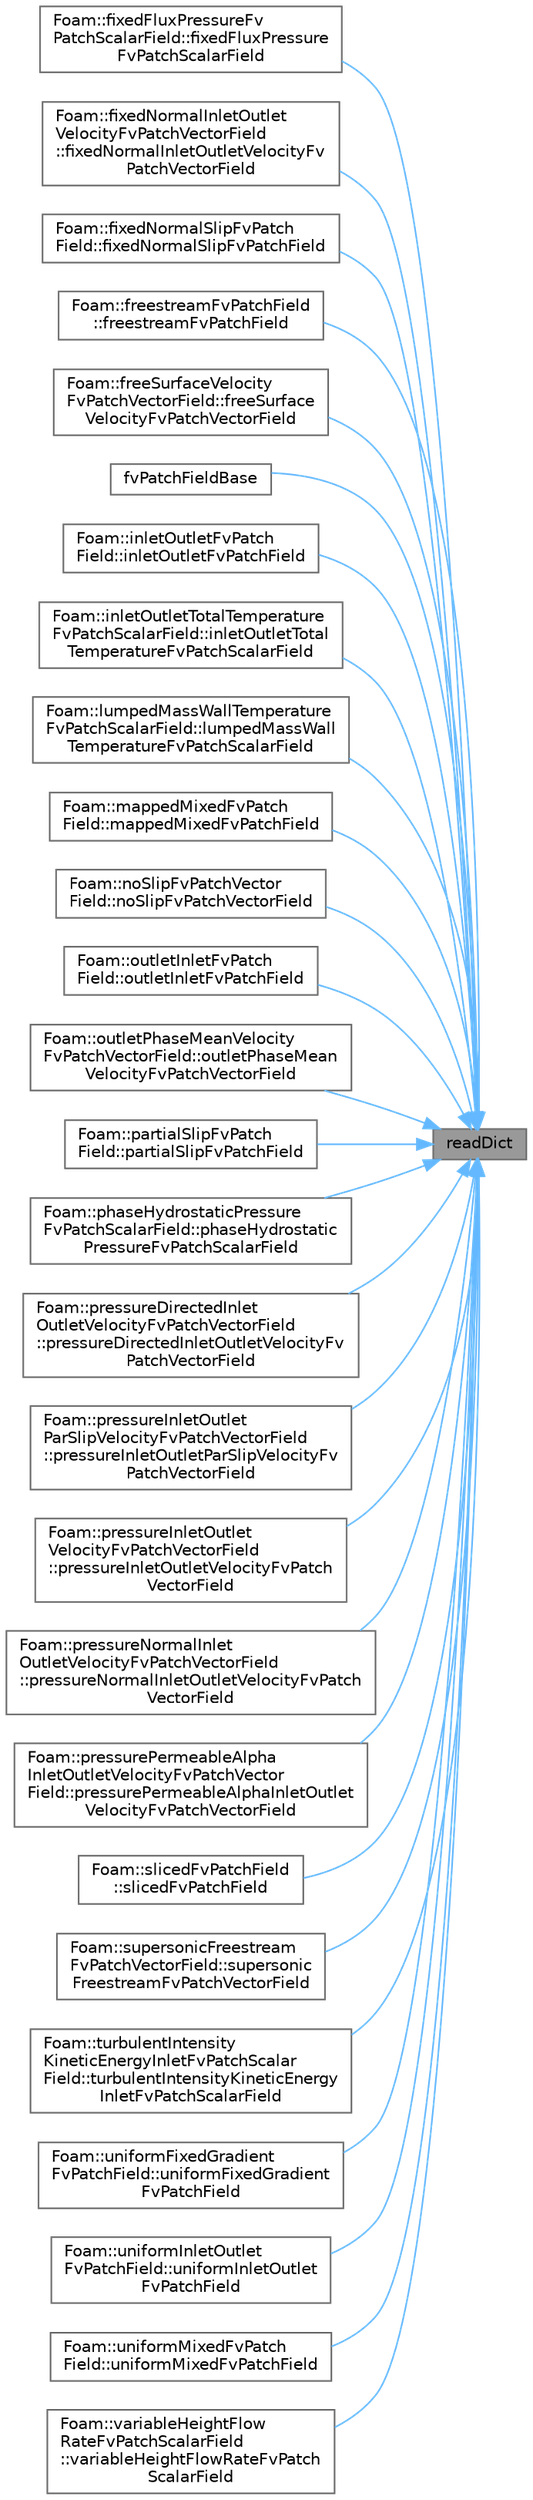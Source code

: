 digraph "readDict"
{
 // LATEX_PDF_SIZE
  bgcolor="transparent";
  edge [fontname=Helvetica,fontsize=10,labelfontname=Helvetica,labelfontsize=10];
  node [fontname=Helvetica,fontsize=10,shape=box,height=0.2,width=0.4];
  rankdir="RL";
  Node1 [id="Node000001",label="readDict",height=0.2,width=0.4,color="gray40", fillcolor="grey60", style="filled", fontcolor="black",tooltip=" "];
  Node1 -> Node2 [id="edge1_Node000001_Node000002",dir="back",color="steelblue1",style="solid",tooltip=" "];
  Node2 [id="Node000002",label="Foam::fixedFluxPressureFv\lPatchScalarField::fixedFluxPressure\lFvPatchScalarField",height=0.2,width=0.4,color="grey40", fillcolor="white", style="filled",URL="$classFoam_1_1fixedFluxPressureFvPatchScalarField.html#aac7579b03d78936546cceb4cddf8b908",tooltip=" "];
  Node1 -> Node3 [id="edge2_Node000001_Node000003",dir="back",color="steelblue1",style="solid",tooltip=" "];
  Node3 [id="Node000003",label="Foam::fixedNormalInletOutlet\lVelocityFvPatchVectorField\l::fixedNormalInletOutletVelocityFv\lPatchVectorField",height=0.2,width=0.4,color="grey40", fillcolor="white", style="filled",URL="$classFoam_1_1fixedNormalInletOutletVelocityFvPatchVectorField.html#a0499a7d6c6cb44fe621a795e54b75003",tooltip=" "];
  Node1 -> Node4 [id="edge3_Node000001_Node000004",dir="back",color="steelblue1",style="solid",tooltip=" "];
  Node4 [id="Node000004",label="Foam::fixedNormalSlipFvPatch\lField::fixedNormalSlipFvPatchField",height=0.2,width=0.4,color="grey40", fillcolor="white", style="filled",URL="$classFoam_1_1fixedNormalSlipFvPatchField.html#a977205f9bf92495aae8ed4b5a4c150d7",tooltip=" "];
  Node1 -> Node5 [id="edge4_Node000001_Node000005",dir="back",color="steelblue1",style="solid",tooltip=" "];
  Node5 [id="Node000005",label="Foam::freestreamFvPatchField\l::freestreamFvPatchField",height=0.2,width=0.4,color="grey40", fillcolor="white", style="filled",URL="$classFoam_1_1freestreamFvPatchField.html#abc0817d4627b5475deb2b39d0dbaa3ed",tooltip=" "];
  Node1 -> Node6 [id="edge5_Node000001_Node000006",dir="back",color="steelblue1",style="solid",tooltip=" "];
  Node6 [id="Node000006",label="Foam::freeSurfaceVelocity\lFvPatchVectorField::freeSurface\lVelocityFvPatchVectorField",height=0.2,width=0.4,color="grey40", fillcolor="white", style="filled",URL="$classFoam_1_1freeSurfaceVelocityFvPatchVectorField.html#a70e8ed462b40c24ef962a13008f27055",tooltip=" "];
  Node1 -> Node7 [id="edge6_Node000001_Node000007",dir="back",color="steelblue1",style="solid",tooltip=" "];
  Node7 [id="Node000007",label="fvPatchFieldBase",height=0.2,width=0.4,color="grey40", fillcolor="white", style="filled",URL="$classFoam_1_1fvPatchFieldBase.html#a9375a8706bac0a8da174c2756899f781",tooltip=" "];
  Node1 -> Node8 [id="edge7_Node000001_Node000008",dir="back",color="steelblue1",style="solid",tooltip=" "];
  Node8 [id="Node000008",label="Foam::inletOutletFvPatch\lField::inletOutletFvPatchField",height=0.2,width=0.4,color="grey40", fillcolor="white", style="filled",URL="$classFoam_1_1inletOutletFvPatchField.html#aba31667c8c46cd77090a87b93c4c86fb",tooltip=" "];
  Node1 -> Node9 [id="edge8_Node000001_Node000009",dir="back",color="steelblue1",style="solid",tooltip=" "];
  Node9 [id="Node000009",label="Foam::inletOutletTotalTemperature\lFvPatchScalarField::inletOutletTotal\lTemperatureFvPatchScalarField",height=0.2,width=0.4,color="grey40", fillcolor="white", style="filled",URL="$classFoam_1_1inletOutletTotalTemperatureFvPatchScalarField.html#a2f5d407b4f82fc3f937c1a2a18137b06",tooltip=" "];
  Node1 -> Node10 [id="edge9_Node000001_Node000010",dir="back",color="steelblue1",style="solid",tooltip=" "];
  Node10 [id="Node000010",label="Foam::lumpedMassWallTemperature\lFvPatchScalarField::lumpedMassWall\lTemperatureFvPatchScalarField",height=0.2,width=0.4,color="grey40", fillcolor="white", style="filled",URL="$classFoam_1_1lumpedMassWallTemperatureFvPatchScalarField.html#abae94ab67b7debbc8e217e2695ceb535",tooltip=" "];
  Node1 -> Node11 [id="edge10_Node000001_Node000011",dir="back",color="steelblue1",style="solid",tooltip=" "];
  Node11 [id="Node000011",label="Foam::mappedMixedFvPatch\lField::mappedMixedFvPatchField",height=0.2,width=0.4,color="grey40", fillcolor="white", style="filled",URL="$classFoam_1_1mappedMixedFvPatchField.html#af2e70bf7cff32448d064574d392afb2d",tooltip=" "];
  Node1 -> Node12 [id="edge11_Node000001_Node000012",dir="back",color="steelblue1",style="solid",tooltip=" "];
  Node12 [id="Node000012",label="Foam::noSlipFvPatchVector\lField::noSlipFvPatchVectorField",height=0.2,width=0.4,color="grey40", fillcolor="white", style="filled",URL="$classFoam_1_1noSlipFvPatchVectorField.html#ac667acb09b0fadad09a33176470faea2",tooltip=" "];
  Node1 -> Node13 [id="edge12_Node000001_Node000013",dir="back",color="steelblue1",style="solid",tooltip=" "];
  Node13 [id="Node000013",label="Foam::outletInletFvPatch\lField::outletInletFvPatchField",height=0.2,width=0.4,color="grey40", fillcolor="white", style="filled",URL="$classFoam_1_1outletInletFvPatchField.html#a5a1bdca26190c6430e7c7a2a5b2019cb",tooltip=" "];
  Node1 -> Node14 [id="edge13_Node000001_Node000014",dir="back",color="steelblue1",style="solid",tooltip=" "];
  Node14 [id="Node000014",label="Foam::outletPhaseMeanVelocity\lFvPatchVectorField::outletPhaseMean\lVelocityFvPatchVectorField",height=0.2,width=0.4,color="grey40", fillcolor="white", style="filled",URL="$classFoam_1_1outletPhaseMeanVelocityFvPatchVectorField.html#abd8c0e269c5a8af156f094100d470a58",tooltip=" "];
  Node1 -> Node15 [id="edge14_Node000001_Node000015",dir="back",color="steelblue1",style="solid",tooltip=" "];
  Node15 [id="Node000015",label="Foam::partialSlipFvPatch\lField::partialSlipFvPatchField",height=0.2,width=0.4,color="grey40", fillcolor="white", style="filled",URL="$classFoam_1_1partialSlipFvPatchField.html#aa627f5771bbc3155d98eb232073bde7b",tooltip=" "];
  Node1 -> Node16 [id="edge15_Node000001_Node000016",dir="back",color="steelblue1",style="solid",tooltip=" "];
  Node16 [id="Node000016",label="Foam::phaseHydrostaticPressure\lFvPatchScalarField::phaseHydrostatic\lPressureFvPatchScalarField",height=0.2,width=0.4,color="grey40", fillcolor="white", style="filled",URL="$classFoam_1_1phaseHydrostaticPressureFvPatchScalarField.html#a06e2b25122ac254ed9105adc92715a33",tooltip=" "];
  Node1 -> Node17 [id="edge16_Node000001_Node000017",dir="back",color="steelblue1",style="solid",tooltip=" "];
  Node17 [id="Node000017",label="Foam::pressureDirectedInlet\lOutletVelocityFvPatchVectorField\l::pressureDirectedInletOutletVelocityFv\lPatchVectorField",height=0.2,width=0.4,color="grey40", fillcolor="white", style="filled",URL="$classFoam_1_1pressureDirectedInletOutletVelocityFvPatchVectorField.html#ab47ba29f327d83da7be0b6e8cc2c8959",tooltip=" "];
  Node1 -> Node18 [id="edge17_Node000001_Node000018",dir="back",color="steelblue1",style="solid",tooltip=" "];
  Node18 [id="Node000018",label="Foam::pressureInletOutlet\lParSlipVelocityFvPatchVectorField\l::pressureInletOutletParSlipVelocityFv\lPatchVectorField",height=0.2,width=0.4,color="grey40", fillcolor="white", style="filled",URL="$classFoam_1_1pressureInletOutletParSlipVelocityFvPatchVectorField.html#a4d1612a7f0627993900f17ca7b7e4108",tooltip=" "];
  Node1 -> Node19 [id="edge18_Node000001_Node000019",dir="back",color="steelblue1",style="solid",tooltip=" "];
  Node19 [id="Node000019",label="Foam::pressureInletOutlet\lVelocityFvPatchVectorField\l::pressureInletOutletVelocityFvPatch\lVectorField",height=0.2,width=0.4,color="grey40", fillcolor="white", style="filled",URL="$classFoam_1_1pressureInletOutletVelocityFvPatchVectorField.html#a1cb28697b74494fe7bc2bd922d1b754d",tooltip=" "];
  Node1 -> Node20 [id="edge19_Node000001_Node000020",dir="back",color="steelblue1",style="solid",tooltip=" "];
  Node20 [id="Node000020",label="Foam::pressureNormalInlet\lOutletVelocityFvPatchVectorField\l::pressureNormalInletOutletVelocityFvPatch\lVectorField",height=0.2,width=0.4,color="grey40", fillcolor="white", style="filled",URL="$classFoam_1_1pressureNormalInletOutletVelocityFvPatchVectorField.html#a595214d9a7a97386a566b741ae5592e8",tooltip=" "];
  Node1 -> Node21 [id="edge20_Node000001_Node000021",dir="back",color="steelblue1",style="solid",tooltip=" "];
  Node21 [id="Node000021",label="Foam::pressurePermeableAlpha\lInletOutletVelocityFvPatchVector\lField::pressurePermeableAlphaInletOutlet\lVelocityFvPatchVectorField",height=0.2,width=0.4,color="grey40", fillcolor="white", style="filled",URL="$classFoam_1_1pressurePermeableAlphaInletOutletVelocityFvPatchVectorField.html#a30d2e2f9b8d9706bf803faca844230da",tooltip=" "];
  Node1 -> Node22 [id="edge21_Node000001_Node000022",dir="back",color="steelblue1",style="solid",tooltip=" "];
  Node22 [id="Node000022",label="Foam::slicedFvPatchField\l::slicedFvPatchField",height=0.2,width=0.4,color="grey40", fillcolor="white", style="filled",URL="$classFoam_1_1slicedFvPatchField.html#aede4130bef90f62530c885abc85f744a",tooltip=" "];
  Node1 -> Node23 [id="edge22_Node000001_Node000023",dir="back",color="steelblue1",style="solid",tooltip=" "];
  Node23 [id="Node000023",label="Foam::supersonicFreestream\lFvPatchVectorField::supersonic\lFreestreamFvPatchVectorField",height=0.2,width=0.4,color="grey40", fillcolor="white", style="filled",URL="$classFoam_1_1supersonicFreestreamFvPatchVectorField.html#aa2e0a8248d0afb1dd9e301856da4b400",tooltip=" "];
  Node1 -> Node24 [id="edge23_Node000001_Node000024",dir="back",color="steelblue1",style="solid",tooltip=" "];
  Node24 [id="Node000024",label="Foam::turbulentIntensity\lKineticEnergyInletFvPatchScalar\lField::turbulentIntensityKineticEnergy\lInletFvPatchScalarField",height=0.2,width=0.4,color="grey40", fillcolor="white", style="filled",URL="$classFoam_1_1turbulentIntensityKineticEnergyInletFvPatchScalarField.html#a629252868f19db361b001e157d84af35",tooltip=" "];
  Node1 -> Node25 [id="edge24_Node000001_Node000025",dir="back",color="steelblue1",style="solid",tooltip=" "];
  Node25 [id="Node000025",label="Foam::uniformFixedGradient\lFvPatchField::uniformFixedGradient\lFvPatchField",height=0.2,width=0.4,color="grey40", fillcolor="white", style="filled",URL="$classFoam_1_1uniformFixedGradientFvPatchField.html#acc816954879e88ce992b63543273f1ac",tooltip=" "];
  Node1 -> Node26 [id="edge25_Node000001_Node000026",dir="back",color="steelblue1",style="solid",tooltip=" "];
  Node26 [id="Node000026",label="Foam::uniformInletOutlet\lFvPatchField::uniformInletOutlet\lFvPatchField",height=0.2,width=0.4,color="grey40", fillcolor="white", style="filled",URL="$classFoam_1_1uniformInletOutletFvPatchField.html#a9990508854a3e99f6d71b8093c88f537",tooltip=" "];
  Node1 -> Node27 [id="edge26_Node000001_Node000027",dir="back",color="steelblue1",style="solid",tooltip=" "];
  Node27 [id="Node000027",label="Foam::uniformMixedFvPatch\lField::uniformMixedFvPatchField",height=0.2,width=0.4,color="grey40", fillcolor="white", style="filled",URL="$classFoam_1_1uniformMixedFvPatchField.html#a790d2f7883750717d90877576331abae",tooltip=" "];
  Node1 -> Node28 [id="edge27_Node000001_Node000028",dir="back",color="steelblue1",style="solid",tooltip=" "];
  Node28 [id="Node000028",label="Foam::variableHeightFlow\lRateFvPatchScalarField\l::variableHeightFlowRateFvPatch\lScalarField",height=0.2,width=0.4,color="grey40", fillcolor="white", style="filled",URL="$classFoam_1_1variableHeightFlowRateFvPatchScalarField.html#a3515b2a8101d8ea322faae09e2cdfc73",tooltip=" "];
}
